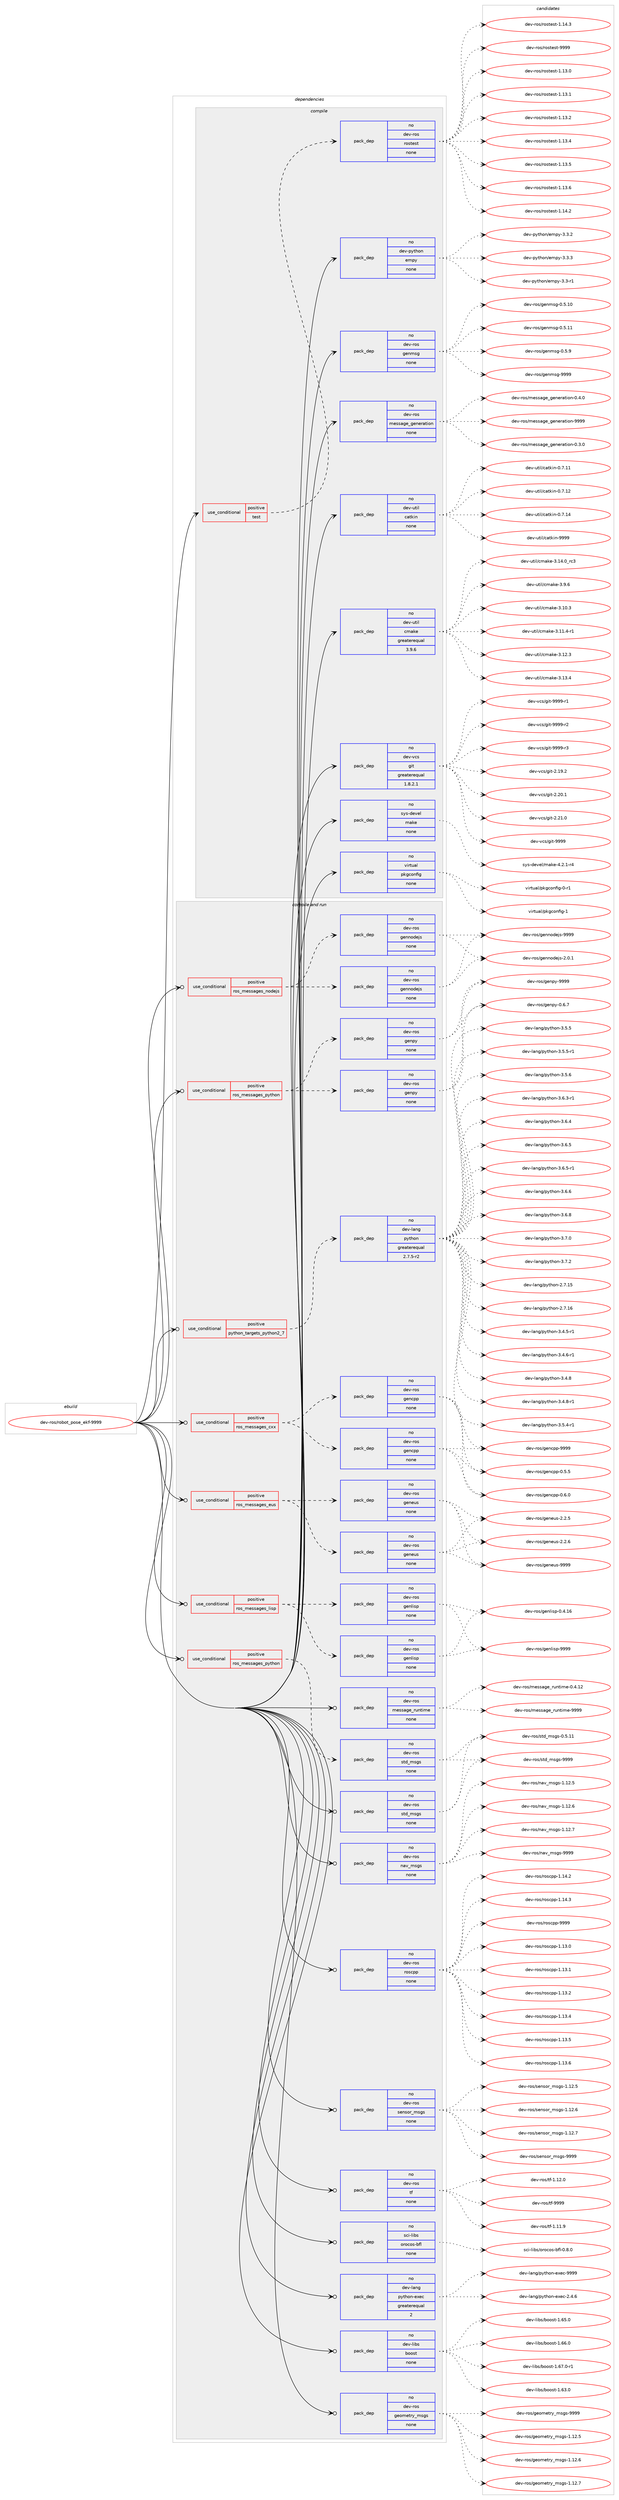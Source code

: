 digraph prolog {

# *************
# Graph options
# *************

newrank=true;
concentrate=true;
compound=true;
graph [rankdir=LR,fontname=Helvetica,fontsize=10,ranksep=1.5];#, ranksep=2.5, nodesep=0.2];
edge  [arrowhead=vee];
node  [fontname=Helvetica,fontsize=10];

# **********
# The ebuild
# **********

subgraph cluster_leftcol {
color=gray;
rank=same;
label=<<i>ebuild</i>>;
id [label="dev-ros/robot_pose_ekf-9999", color=red, width=4, href="../dev-ros/robot_pose_ekf-9999.svg"];
}

# ****************
# The dependencies
# ****************

subgraph cluster_midcol {
color=gray;
label=<<i>dependencies</i>>;
subgraph cluster_compile {
fillcolor="#eeeeee";
style=filled;
label=<<i>compile</i>>;
subgraph cond389588 {
dependency1463322 [label=<<TABLE BORDER="0" CELLBORDER="1" CELLSPACING="0" CELLPADDING="4"><TR><TD ROWSPAN="3" CELLPADDING="10">use_conditional</TD></TR><TR><TD>positive</TD></TR><TR><TD>test</TD></TR></TABLE>>, shape=none, color=red];
subgraph pack1050344 {
dependency1463323 [label=<<TABLE BORDER="0" CELLBORDER="1" CELLSPACING="0" CELLPADDING="4" WIDTH="220"><TR><TD ROWSPAN="6" CELLPADDING="30">pack_dep</TD></TR><TR><TD WIDTH="110">no</TD></TR><TR><TD>dev-ros</TD></TR><TR><TD>rostest</TD></TR><TR><TD>none</TD></TR><TR><TD></TD></TR></TABLE>>, shape=none, color=blue];
}
dependency1463322:e -> dependency1463323:w [weight=20,style="dashed",arrowhead="vee"];
}
id:e -> dependency1463322:w [weight=20,style="solid",arrowhead="vee"];
subgraph pack1050345 {
dependency1463324 [label=<<TABLE BORDER="0" CELLBORDER="1" CELLSPACING="0" CELLPADDING="4" WIDTH="220"><TR><TD ROWSPAN="6" CELLPADDING="30">pack_dep</TD></TR><TR><TD WIDTH="110">no</TD></TR><TR><TD>dev-python</TD></TR><TR><TD>empy</TD></TR><TR><TD>none</TD></TR><TR><TD></TD></TR></TABLE>>, shape=none, color=blue];
}
id:e -> dependency1463324:w [weight=20,style="solid",arrowhead="vee"];
subgraph pack1050346 {
dependency1463325 [label=<<TABLE BORDER="0" CELLBORDER="1" CELLSPACING="0" CELLPADDING="4" WIDTH="220"><TR><TD ROWSPAN="6" CELLPADDING="30">pack_dep</TD></TR><TR><TD WIDTH="110">no</TD></TR><TR><TD>dev-ros</TD></TR><TR><TD>genmsg</TD></TR><TR><TD>none</TD></TR><TR><TD></TD></TR></TABLE>>, shape=none, color=blue];
}
id:e -> dependency1463325:w [weight=20,style="solid",arrowhead="vee"];
subgraph pack1050347 {
dependency1463326 [label=<<TABLE BORDER="0" CELLBORDER="1" CELLSPACING="0" CELLPADDING="4" WIDTH="220"><TR><TD ROWSPAN="6" CELLPADDING="30">pack_dep</TD></TR><TR><TD WIDTH="110">no</TD></TR><TR><TD>dev-ros</TD></TR><TR><TD>message_generation</TD></TR><TR><TD>none</TD></TR><TR><TD></TD></TR></TABLE>>, shape=none, color=blue];
}
id:e -> dependency1463326:w [weight=20,style="solid",arrowhead="vee"];
subgraph pack1050348 {
dependency1463327 [label=<<TABLE BORDER="0" CELLBORDER="1" CELLSPACING="0" CELLPADDING="4" WIDTH="220"><TR><TD ROWSPAN="6" CELLPADDING="30">pack_dep</TD></TR><TR><TD WIDTH="110">no</TD></TR><TR><TD>dev-util</TD></TR><TR><TD>catkin</TD></TR><TR><TD>none</TD></TR><TR><TD></TD></TR></TABLE>>, shape=none, color=blue];
}
id:e -> dependency1463327:w [weight=20,style="solid",arrowhead="vee"];
subgraph pack1050349 {
dependency1463328 [label=<<TABLE BORDER="0" CELLBORDER="1" CELLSPACING="0" CELLPADDING="4" WIDTH="220"><TR><TD ROWSPAN="6" CELLPADDING="30">pack_dep</TD></TR><TR><TD WIDTH="110">no</TD></TR><TR><TD>dev-util</TD></TR><TR><TD>cmake</TD></TR><TR><TD>greaterequal</TD></TR><TR><TD>3.9.6</TD></TR></TABLE>>, shape=none, color=blue];
}
id:e -> dependency1463328:w [weight=20,style="solid",arrowhead="vee"];
subgraph pack1050350 {
dependency1463329 [label=<<TABLE BORDER="0" CELLBORDER="1" CELLSPACING="0" CELLPADDING="4" WIDTH="220"><TR><TD ROWSPAN="6" CELLPADDING="30">pack_dep</TD></TR><TR><TD WIDTH="110">no</TD></TR><TR><TD>dev-vcs</TD></TR><TR><TD>git</TD></TR><TR><TD>greaterequal</TD></TR><TR><TD>1.8.2.1</TD></TR></TABLE>>, shape=none, color=blue];
}
id:e -> dependency1463329:w [weight=20,style="solid",arrowhead="vee"];
subgraph pack1050351 {
dependency1463330 [label=<<TABLE BORDER="0" CELLBORDER="1" CELLSPACING="0" CELLPADDING="4" WIDTH="220"><TR><TD ROWSPAN="6" CELLPADDING="30">pack_dep</TD></TR><TR><TD WIDTH="110">no</TD></TR><TR><TD>sys-devel</TD></TR><TR><TD>make</TD></TR><TR><TD>none</TD></TR><TR><TD></TD></TR></TABLE>>, shape=none, color=blue];
}
id:e -> dependency1463330:w [weight=20,style="solid",arrowhead="vee"];
subgraph pack1050352 {
dependency1463331 [label=<<TABLE BORDER="0" CELLBORDER="1" CELLSPACING="0" CELLPADDING="4" WIDTH="220"><TR><TD ROWSPAN="6" CELLPADDING="30">pack_dep</TD></TR><TR><TD WIDTH="110">no</TD></TR><TR><TD>virtual</TD></TR><TR><TD>pkgconfig</TD></TR><TR><TD>none</TD></TR><TR><TD></TD></TR></TABLE>>, shape=none, color=blue];
}
id:e -> dependency1463331:w [weight=20,style="solid",arrowhead="vee"];
}
subgraph cluster_compileandrun {
fillcolor="#eeeeee";
style=filled;
label=<<i>compile and run</i>>;
subgraph cond389589 {
dependency1463332 [label=<<TABLE BORDER="0" CELLBORDER="1" CELLSPACING="0" CELLPADDING="4"><TR><TD ROWSPAN="3" CELLPADDING="10">use_conditional</TD></TR><TR><TD>positive</TD></TR><TR><TD>python_targets_python2_7</TD></TR></TABLE>>, shape=none, color=red];
subgraph pack1050353 {
dependency1463333 [label=<<TABLE BORDER="0" CELLBORDER="1" CELLSPACING="0" CELLPADDING="4" WIDTH="220"><TR><TD ROWSPAN="6" CELLPADDING="30">pack_dep</TD></TR><TR><TD WIDTH="110">no</TD></TR><TR><TD>dev-lang</TD></TR><TR><TD>python</TD></TR><TR><TD>greaterequal</TD></TR><TR><TD>2.7.5-r2</TD></TR></TABLE>>, shape=none, color=blue];
}
dependency1463332:e -> dependency1463333:w [weight=20,style="dashed",arrowhead="vee"];
}
id:e -> dependency1463332:w [weight=20,style="solid",arrowhead="odotvee"];
subgraph cond389590 {
dependency1463334 [label=<<TABLE BORDER="0" CELLBORDER="1" CELLSPACING="0" CELLPADDING="4"><TR><TD ROWSPAN="3" CELLPADDING="10">use_conditional</TD></TR><TR><TD>positive</TD></TR><TR><TD>ros_messages_cxx</TD></TR></TABLE>>, shape=none, color=red];
subgraph pack1050354 {
dependency1463335 [label=<<TABLE BORDER="0" CELLBORDER="1" CELLSPACING="0" CELLPADDING="4" WIDTH="220"><TR><TD ROWSPAN="6" CELLPADDING="30">pack_dep</TD></TR><TR><TD WIDTH="110">no</TD></TR><TR><TD>dev-ros</TD></TR><TR><TD>gencpp</TD></TR><TR><TD>none</TD></TR><TR><TD></TD></TR></TABLE>>, shape=none, color=blue];
}
dependency1463334:e -> dependency1463335:w [weight=20,style="dashed",arrowhead="vee"];
subgraph pack1050355 {
dependency1463336 [label=<<TABLE BORDER="0" CELLBORDER="1" CELLSPACING="0" CELLPADDING="4" WIDTH="220"><TR><TD ROWSPAN="6" CELLPADDING="30">pack_dep</TD></TR><TR><TD WIDTH="110">no</TD></TR><TR><TD>dev-ros</TD></TR><TR><TD>gencpp</TD></TR><TR><TD>none</TD></TR><TR><TD></TD></TR></TABLE>>, shape=none, color=blue];
}
dependency1463334:e -> dependency1463336:w [weight=20,style="dashed",arrowhead="vee"];
}
id:e -> dependency1463334:w [weight=20,style="solid",arrowhead="odotvee"];
subgraph cond389591 {
dependency1463337 [label=<<TABLE BORDER="0" CELLBORDER="1" CELLSPACING="0" CELLPADDING="4"><TR><TD ROWSPAN="3" CELLPADDING="10">use_conditional</TD></TR><TR><TD>positive</TD></TR><TR><TD>ros_messages_eus</TD></TR></TABLE>>, shape=none, color=red];
subgraph pack1050356 {
dependency1463338 [label=<<TABLE BORDER="0" CELLBORDER="1" CELLSPACING="0" CELLPADDING="4" WIDTH="220"><TR><TD ROWSPAN="6" CELLPADDING="30">pack_dep</TD></TR><TR><TD WIDTH="110">no</TD></TR><TR><TD>dev-ros</TD></TR><TR><TD>geneus</TD></TR><TR><TD>none</TD></TR><TR><TD></TD></TR></TABLE>>, shape=none, color=blue];
}
dependency1463337:e -> dependency1463338:w [weight=20,style="dashed",arrowhead="vee"];
subgraph pack1050357 {
dependency1463339 [label=<<TABLE BORDER="0" CELLBORDER="1" CELLSPACING="0" CELLPADDING="4" WIDTH="220"><TR><TD ROWSPAN="6" CELLPADDING="30">pack_dep</TD></TR><TR><TD WIDTH="110">no</TD></TR><TR><TD>dev-ros</TD></TR><TR><TD>geneus</TD></TR><TR><TD>none</TD></TR><TR><TD></TD></TR></TABLE>>, shape=none, color=blue];
}
dependency1463337:e -> dependency1463339:w [weight=20,style="dashed",arrowhead="vee"];
}
id:e -> dependency1463337:w [weight=20,style="solid",arrowhead="odotvee"];
subgraph cond389592 {
dependency1463340 [label=<<TABLE BORDER="0" CELLBORDER="1" CELLSPACING="0" CELLPADDING="4"><TR><TD ROWSPAN="3" CELLPADDING="10">use_conditional</TD></TR><TR><TD>positive</TD></TR><TR><TD>ros_messages_lisp</TD></TR></TABLE>>, shape=none, color=red];
subgraph pack1050358 {
dependency1463341 [label=<<TABLE BORDER="0" CELLBORDER="1" CELLSPACING="0" CELLPADDING="4" WIDTH="220"><TR><TD ROWSPAN="6" CELLPADDING="30">pack_dep</TD></TR><TR><TD WIDTH="110">no</TD></TR><TR><TD>dev-ros</TD></TR><TR><TD>genlisp</TD></TR><TR><TD>none</TD></TR><TR><TD></TD></TR></TABLE>>, shape=none, color=blue];
}
dependency1463340:e -> dependency1463341:w [weight=20,style="dashed",arrowhead="vee"];
subgraph pack1050359 {
dependency1463342 [label=<<TABLE BORDER="0" CELLBORDER="1" CELLSPACING="0" CELLPADDING="4" WIDTH="220"><TR><TD ROWSPAN="6" CELLPADDING="30">pack_dep</TD></TR><TR><TD WIDTH="110">no</TD></TR><TR><TD>dev-ros</TD></TR><TR><TD>genlisp</TD></TR><TR><TD>none</TD></TR><TR><TD></TD></TR></TABLE>>, shape=none, color=blue];
}
dependency1463340:e -> dependency1463342:w [weight=20,style="dashed",arrowhead="vee"];
}
id:e -> dependency1463340:w [weight=20,style="solid",arrowhead="odotvee"];
subgraph cond389593 {
dependency1463343 [label=<<TABLE BORDER="0" CELLBORDER="1" CELLSPACING="0" CELLPADDING="4"><TR><TD ROWSPAN="3" CELLPADDING="10">use_conditional</TD></TR><TR><TD>positive</TD></TR><TR><TD>ros_messages_nodejs</TD></TR></TABLE>>, shape=none, color=red];
subgraph pack1050360 {
dependency1463344 [label=<<TABLE BORDER="0" CELLBORDER="1" CELLSPACING="0" CELLPADDING="4" WIDTH="220"><TR><TD ROWSPAN="6" CELLPADDING="30">pack_dep</TD></TR><TR><TD WIDTH="110">no</TD></TR><TR><TD>dev-ros</TD></TR><TR><TD>gennodejs</TD></TR><TR><TD>none</TD></TR><TR><TD></TD></TR></TABLE>>, shape=none, color=blue];
}
dependency1463343:e -> dependency1463344:w [weight=20,style="dashed",arrowhead="vee"];
subgraph pack1050361 {
dependency1463345 [label=<<TABLE BORDER="0" CELLBORDER="1" CELLSPACING="0" CELLPADDING="4" WIDTH="220"><TR><TD ROWSPAN="6" CELLPADDING="30">pack_dep</TD></TR><TR><TD WIDTH="110">no</TD></TR><TR><TD>dev-ros</TD></TR><TR><TD>gennodejs</TD></TR><TR><TD>none</TD></TR><TR><TD></TD></TR></TABLE>>, shape=none, color=blue];
}
dependency1463343:e -> dependency1463345:w [weight=20,style="dashed",arrowhead="vee"];
}
id:e -> dependency1463343:w [weight=20,style="solid",arrowhead="odotvee"];
subgraph cond389594 {
dependency1463346 [label=<<TABLE BORDER="0" CELLBORDER="1" CELLSPACING="0" CELLPADDING="4"><TR><TD ROWSPAN="3" CELLPADDING="10">use_conditional</TD></TR><TR><TD>positive</TD></TR><TR><TD>ros_messages_python</TD></TR></TABLE>>, shape=none, color=red];
subgraph pack1050362 {
dependency1463347 [label=<<TABLE BORDER="0" CELLBORDER="1" CELLSPACING="0" CELLPADDING="4" WIDTH="220"><TR><TD ROWSPAN="6" CELLPADDING="30">pack_dep</TD></TR><TR><TD WIDTH="110">no</TD></TR><TR><TD>dev-ros</TD></TR><TR><TD>genpy</TD></TR><TR><TD>none</TD></TR><TR><TD></TD></TR></TABLE>>, shape=none, color=blue];
}
dependency1463346:e -> dependency1463347:w [weight=20,style="dashed",arrowhead="vee"];
subgraph pack1050363 {
dependency1463348 [label=<<TABLE BORDER="0" CELLBORDER="1" CELLSPACING="0" CELLPADDING="4" WIDTH="220"><TR><TD ROWSPAN="6" CELLPADDING="30">pack_dep</TD></TR><TR><TD WIDTH="110">no</TD></TR><TR><TD>dev-ros</TD></TR><TR><TD>genpy</TD></TR><TR><TD>none</TD></TR><TR><TD></TD></TR></TABLE>>, shape=none, color=blue];
}
dependency1463346:e -> dependency1463348:w [weight=20,style="dashed",arrowhead="vee"];
}
id:e -> dependency1463346:w [weight=20,style="solid",arrowhead="odotvee"];
subgraph cond389595 {
dependency1463349 [label=<<TABLE BORDER="0" CELLBORDER="1" CELLSPACING="0" CELLPADDING="4"><TR><TD ROWSPAN="3" CELLPADDING="10">use_conditional</TD></TR><TR><TD>positive</TD></TR><TR><TD>ros_messages_python</TD></TR></TABLE>>, shape=none, color=red];
subgraph pack1050364 {
dependency1463350 [label=<<TABLE BORDER="0" CELLBORDER="1" CELLSPACING="0" CELLPADDING="4" WIDTH="220"><TR><TD ROWSPAN="6" CELLPADDING="30">pack_dep</TD></TR><TR><TD WIDTH="110">no</TD></TR><TR><TD>dev-ros</TD></TR><TR><TD>std_msgs</TD></TR><TR><TD>none</TD></TR><TR><TD></TD></TR></TABLE>>, shape=none, color=blue];
}
dependency1463349:e -> dependency1463350:w [weight=20,style="dashed",arrowhead="vee"];
}
id:e -> dependency1463349:w [weight=20,style="solid",arrowhead="odotvee"];
subgraph pack1050365 {
dependency1463351 [label=<<TABLE BORDER="0" CELLBORDER="1" CELLSPACING="0" CELLPADDING="4" WIDTH="220"><TR><TD ROWSPAN="6" CELLPADDING="30">pack_dep</TD></TR><TR><TD WIDTH="110">no</TD></TR><TR><TD>dev-lang</TD></TR><TR><TD>python-exec</TD></TR><TR><TD>greaterequal</TD></TR><TR><TD>2</TD></TR></TABLE>>, shape=none, color=blue];
}
id:e -> dependency1463351:w [weight=20,style="solid",arrowhead="odotvee"];
subgraph pack1050366 {
dependency1463352 [label=<<TABLE BORDER="0" CELLBORDER="1" CELLSPACING="0" CELLPADDING="4" WIDTH="220"><TR><TD ROWSPAN="6" CELLPADDING="30">pack_dep</TD></TR><TR><TD WIDTH="110">no</TD></TR><TR><TD>dev-libs</TD></TR><TR><TD>boost</TD></TR><TR><TD>none</TD></TR><TR><TD></TD></TR></TABLE>>, shape=none, color=blue];
}
id:e -> dependency1463352:w [weight=20,style="solid",arrowhead="odotvee"];
subgraph pack1050367 {
dependency1463353 [label=<<TABLE BORDER="0" CELLBORDER="1" CELLSPACING="0" CELLPADDING="4" WIDTH="220"><TR><TD ROWSPAN="6" CELLPADDING="30">pack_dep</TD></TR><TR><TD WIDTH="110">no</TD></TR><TR><TD>dev-ros</TD></TR><TR><TD>geometry_msgs</TD></TR><TR><TD>none</TD></TR><TR><TD></TD></TR></TABLE>>, shape=none, color=blue];
}
id:e -> dependency1463353:w [weight=20,style="solid",arrowhead="odotvee"];
subgraph pack1050368 {
dependency1463354 [label=<<TABLE BORDER="0" CELLBORDER="1" CELLSPACING="0" CELLPADDING="4" WIDTH="220"><TR><TD ROWSPAN="6" CELLPADDING="30">pack_dep</TD></TR><TR><TD WIDTH="110">no</TD></TR><TR><TD>dev-ros</TD></TR><TR><TD>message_runtime</TD></TR><TR><TD>none</TD></TR><TR><TD></TD></TR></TABLE>>, shape=none, color=blue];
}
id:e -> dependency1463354:w [weight=20,style="solid",arrowhead="odotvee"];
subgraph pack1050369 {
dependency1463355 [label=<<TABLE BORDER="0" CELLBORDER="1" CELLSPACING="0" CELLPADDING="4" WIDTH="220"><TR><TD ROWSPAN="6" CELLPADDING="30">pack_dep</TD></TR><TR><TD WIDTH="110">no</TD></TR><TR><TD>dev-ros</TD></TR><TR><TD>nav_msgs</TD></TR><TR><TD>none</TD></TR><TR><TD></TD></TR></TABLE>>, shape=none, color=blue];
}
id:e -> dependency1463355:w [weight=20,style="solid",arrowhead="odotvee"];
subgraph pack1050370 {
dependency1463356 [label=<<TABLE BORDER="0" CELLBORDER="1" CELLSPACING="0" CELLPADDING="4" WIDTH="220"><TR><TD ROWSPAN="6" CELLPADDING="30">pack_dep</TD></TR><TR><TD WIDTH="110">no</TD></TR><TR><TD>dev-ros</TD></TR><TR><TD>roscpp</TD></TR><TR><TD>none</TD></TR><TR><TD></TD></TR></TABLE>>, shape=none, color=blue];
}
id:e -> dependency1463356:w [weight=20,style="solid",arrowhead="odotvee"];
subgraph pack1050371 {
dependency1463357 [label=<<TABLE BORDER="0" CELLBORDER="1" CELLSPACING="0" CELLPADDING="4" WIDTH="220"><TR><TD ROWSPAN="6" CELLPADDING="30">pack_dep</TD></TR><TR><TD WIDTH="110">no</TD></TR><TR><TD>dev-ros</TD></TR><TR><TD>sensor_msgs</TD></TR><TR><TD>none</TD></TR><TR><TD></TD></TR></TABLE>>, shape=none, color=blue];
}
id:e -> dependency1463357:w [weight=20,style="solid",arrowhead="odotvee"];
subgraph pack1050372 {
dependency1463358 [label=<<TABLE BORDER="0" CELLBORDER="1" CELLSPACING="0" CELLPADDING="4" WIDTH="220"><TR><TD ROWSPAN="6" CELLPADDING="30">pack_dep</TD></TR><TR><TD WIDTH="110">no</TD></TR><TR><TD>dev-ros</TD></TR><TR><TD>std_msgs</TD></TR><TR><TD>none</TD></TR><TR><TD></TD></TR></TABLE>>, shape=none, color=blue];
}
id:e -> dependency1463358:w [weight=20,style="solid",arrowhead="odotvee"];
subgraph pack1050373 {
dependency1463359 [label=<<TABLE BORDER="0" CELLBORDER="1" CELLSPACING="0" CELLPADDING="4" WIDTH="220"><TR><TD ROWSPAN="6" CELLPADDING="30">pack_dep</TD></TR><TR><TD WIDTH="110">no</TD></TR><TR><TD>dev-ros</TD></TR><TR><TD>tf</TD></TR><TR><TD>none</TD></TR><TR><TD></TD></TR></TABLE>>, shape=none, color=blue];
}
id:e -> dependency1463359:w [weight=20,style="solid",arrowhead="odotvee"];
subgraph pack1050374 {
dependency1463360 [label=<<TABLE BORDER="0" CELLBORDER="1" CELLSPACING="0" CELLPADDING="4" WIDTH="220"><TR><TD ROWSPAN="6" CELLPADDING="30">pack_dep</TD></TR><TR><TD WIDTH="110">no</TD></TR><TR><TD>sci-libs</TD></TR><TR><TD>orocos-bfl</TD></TR><TR><TD>none</TD></TR><TR><TD></TD></TR></TABLE>>, shape=none, color=blue];
}
id:e -> dependency1463360:w [weight=20,style="solid",arrowhead="odotvee"];
}
subgraph cluster_run {
fillcolor="#eeeeee";
style=filled;
label=<<i>run</i>>;
}
}

# **************
# The candidates
# **************

subgraph cluster_choices {
rank=same;
color=gray;
label=<<i>candidates</i>>;

subgraph choice1050344 {
color=black;
nodesep=1;
choice100101118451141111154711411111511610111511645494649514648 [label="dev-ros/rostest-1.13.0", color=red, width=4,href="../dev-ros/rostest-1.13.0.svg"];
choice100101118451141111154711411111511610111511645494649514649 [label="dev-ros/rostest-1.13.1", color=red, width=4,href="../dev-ros/rostest-1.13.1.svg"];
choice100101118451141111154711411111511610111511645494649514650 [label="dev-ros/rostest-1.13.2", color=red, width=4,href="../dev-ros/rostest-1.13.2.svg"];
choice100101118451141111154711411111511610111511645494649514652 [label="dev-ros/rostest-1.13.4", color=red, width=4,href="../dev-ros/rostest-1.13.4.svg"];
choice100101118451141111154711411111511610111511645494649514653 [label="dev-ros/rostest-1.13.5", color=red, width=4,href="../dev-ros/rostest-1.13.5.svg"];
choice100101118451141111154711411111511610111511645494649514654 [label="dev-ros/rostest-1.13.6", color=red, width=4,href="../dev-ros/rostest-1.13.6.svg"];
choice100101118451141111154711411111511610111511645494649524650 [label="dev-ros/rostest-1.14.2", color=red, width=4,href="../dev-ros/rostest-1.14.2.svg"];
choice100101118451141111154711411111511610111511645494649524651 [label="dev-ros/rostest-1.14.3", color=red, width=4,href="../dev-ros/rostest-1.14.3.svg"];
choice10010111845114111115471141111151161011151164557575757 [label="dev-ros/rostest-9999", color=red, width=4,href="../dev-ros/rostest-9999.svg"];
dependency1463323:e -> choice100101118451141111154711411111511610111511645494649514648:w [style=dotted,weight="100"];
dependency1463323:e -> choice100101118451141111154711411111511610111511645494649514649:w [style=dotted,weight="100"];
dependency1463323:e -> choice100101118451141111154711411111511610111511645494649514650:w [style=dotted,weight="100"];
dependency1463323:e -> choice100101118451141111154711411111511610111511645494649514652:w [style=dotted,weight="100"];
dependency1463323:e -> choice100101118451141111154711411111511610111511645494649514653:w [style=dotted,weight="100"];
dependency1463323:e -> choice100101118451141111154711411111511610111511645494649514654:w [style=dotted,weight="100"];
dependency1463323:e -> choice100101118451141111154711411111511610111511645494649524650:w [style=dotted,weight="100"];
dependency1463323:e -> choice100101118451141111154711411111511610111511645494649524651:w [style=dotted,weight="100"];
dependency1463323:e -> choice10010111845114111115471141111151161011151164557575757:w [style=dotted,weight="100"];
}
subgraph choice1050345 {
color=black;
nodesep=1;
choice1001011184511212111610411111047101109112121455146514511449 [label="dev-python/empy-3.3-r1", color=red, width=4,href="../dev-python/empy-3.3-r1.svg"];
choice1001011184511212111610411111047101109112121455146514650 [label="dev-python/empy-3.3.2", color=red, width=4,href="../dev-python/empy-3.3.2.svg"];
choice1001011184511212111610411111047101109112121455146514651 [label="dev-python/empy-3.3.3", color=red, width=4,href="../dev-python/empy-3.3.3.svg"];
dependency1463324:e -> choice1001011184511212111610411111047101109112121455146514511449:w [style=dotted,weight="100"];
dependency1463324:e -> choice1001011184511212111610411111047101109112121455146514650:w [style=dotted,weight="100"];
dependency1463324:e -> choice1001011184511212111610411111047101109112121455146514651:w [style=dotted,weight="100"];
}
subgraph choice1050346 {
color=black;
nodesep=1;
choice100101118451141111154710310111010911510345484653464948 [label="dev-ros/genmsg-0.5.10", color=red, width=4,href="../dev-ros/genmsg-0.5.10.svg"];
choice100101118451141111154710310111010911510345484653464949 [label="dev-ros/genmsg-0.5.11", color=red, width=4,href="../dev-ros/genmsg-0.5.11.svg"];
choice1001011184511411111547103101110109115103454846534657 [label="dev-ros/genmsg-0.5.9", color=red, width=4,href="../dev-ros/genmsg-0.5.9.svg"];
choice10010111845114111115471031011101091151034557575757 [label="dev-ros/genmsg-9999", color=red, width=4,href="../dev-ros/genmsg-9999.svg"];
dependency1463325:e -> choice100101118451141111154710310111010911510345484653464948:w [style=dotted,weight="100"];
dependency1463325:e -> choice100101118451141111154710310111010911510345484653464949:w [style=dotted,weight="100"];
dependency1463325:e -> choice1001011184511411111547103101110109115103454846534657:w [style=dotted,weight="100"];
dependency1463325:e -> choice10010111845114111115471031011101091151034557575757:w [style=dotted,weight="100"];
}
subgraph choice1050347 {
color=black;
nodesep=1;
choice1001011184511411111547109101115115971031019510310111010111497116105111110454846514648 [label="dev-ros/message_generation-0.3.0", color=red, width=4,href="../dev-ros/message_generation-0.3.0.svg"];
choice1001011184511411111547109101115115971031019510310111010111497116105111110454846524648 [label="dev-ros/message_generation-0.4.0", color=red, width=4,href="../dev-ros/message_generation-0.4.0.svg"];
choice10010111845114111115471091011151159710310195103101110101114971161051111104557575757 [label="dev-ros/message_generation-9999", color=red, width=4,href="../dev-ros/message_generation-9999.svg"];
dependency1463326:e -> choice1001011184511411111547109101115115971031019510310111010111497116105111110454846514648:w [style=dotted,weight="100"];
dependency1463326:e -> choice1001011184511411111547109101115115971031019510310111010111497116105111110454846524648:w [style=dotted,weight="100"];
dependency1463326:e -> choice10010111845114111115471091011151159710310195103101110101114971161051111104557575757:w [style=dotted,weight="100"];
}
subgraph choice1050348 {
color=black;
nodesep=1;
choice1001011184511711610510847999711610710511045484655464949 [label="dev-util/catkin-0.7.11", color=red, width=4,href="../dev-util/catkin-0.7.11.svg"];
choice1001011184511711610510847999711610710511045484655464950 [label="dev-util/catkin-0.7.12", color=red, width=4,href="../dev-util/catkin-0.7.12.svg"];
choice1001011184511711610510847999711610710511045484655464952 [label="dev-util/catkin-0.7.14", color=red, width=4,href="../dev-util/catkin-0.7.14.svg"];
choice100101118451171161051084799971161071051104557575757 [label="dev-util/catkin-9999", color=red, width=4,href="../dev-util/catkin-9999.svg"];
dependency1463327:e -> choice1001011184511711610510847999711610710511045484655464949:w [style=dotted,weight="100"];
dependency1463327:e -> choice1001011184511711610510847999711610710511045484655464950:w [style=dotted,weight="100"];
dependency1463327:e -> choice1001011184511711610510847999711610710511045484655464952:w [style=dotted,weight="100"];
dependency1463327:e -> choice100101118451171161051084799971161071051104557575757:w [style=dotted,weight="100"];
}
subgraph choice1050349 {
color=black;
nodesep=1;
choice1001011184511711610510847991099710710145514649484651 [label="dev-util/cmake-3.10.3", color=red, width=4,href="../dev-util/cmake-3.10.3.svg"];
choice10010111845117116105108479910997107101455146494946524511449 [label="dev-util/cmake-3.11.4-r1", color=red, width=4,href="../dev-util/cmake-3.11.4-r1.svg"];
choice1001011184511711610510847991099710710145514649504651 [label="dev-util/cmake-3.12.3", color=red, width=4,href="../dev-util/cmake-3.12.3.svg"];
choice1001011184511711610510847991099710710145514649514652 [label="dev-util/cmake-3.13.4", color=red, width=4,href="../dev-util/cmake-3.13.4.svg"];
choice1001011184511711610510847991099710710145514649524648951149951 [label="dev-util/cmake-3.14.0_rc3", color=red, width=4,href="../dev-util/cmake-3.14.0_rc3.svg"];
choice10010111845117116105108479910997107101455146574654 [label="dev-util/cmake-3.9.6", color=red, width=4,href="../dev-util/cmake-3.9.6.svg"];
dependency1463328:e -> choice1001011184511711610510847991099710710145514649484651:w [style=dotted,weight="100"];
dependency1463328:e -> choice10010111845117116105108479910997107101455146494946524511449:w [style=dotted,weight="100"];
dependency1463328:e -> choice1001011184511711610510847991099710710145514649504651:w [style=dotted,weight="100"];
dependency1463328:e -> choice1001011184511711610510847991099710710145514649514652:w [style=dotted,weight="100"];
dependency1463328:e -> choice1001011184511711610510847991099710710145514649524648951149951:w [style=dotted,weight="100"];
dependency1463328:e -> choice10010111845117116105108479910997107101455146574654:w [style=dotted,weight="100"];
}
subgraph choice1050350 {
color=black;
nodesep=1;
choice10010111845118991154710310511645504649574650 [label="dev-vcs/git-2.19.2", color=red, width=4,href="../dev-vcs/git-2.19.2.svg"];
choice10010111845118991154710310511645504650484649 [label="dev-vcs/git-2.20.1", color=red, width=4,href="../dev-vcs/git-2.20.1.svg"];
choice10010111845118991154710310511645504650494648 [label="dev-vcs/git-2.21.0", color=red, width=4,href="../dev-vcs/git-2.21.0.svg"];
choice1001011184511899115471031051164557575757 [label="dev-vcs/git-9999", color=red, width=4,href="../dev-vcs/git-9999.svg"];
choice10010111845118991154710310511645575757574511449 [label="dev-vcs/git-9999-r1", color=red, width=4,href="../dev-vcs/git-9999-r1.svg"];
choice10010111845118991154710310511645575757574511450 [label="dev-vcs/git-9999-r2", color=red, width=4,href="../dev-vcs/git-9999-r2.svg"];
choice10010111845118991154710310511645575757574511451 [label="dev-vcs/git-9999-r3", color=red, width=4,href="../dev-vcs/git-9999-r3.svg"];
dependency1463329:e -> choice10010111845118991154710310511645504649574650:w [style=dotted,weight="100"];
dependency1463329:e -> choice10010111845118991154710310511645504650484649:w [style=dotted,weight="100"];
dependency1463329:e -> choice10010111845118991154710310511645504650494648:w [style=dotted,weight="100"];
dependency1463329:e -> choice1001011184511899115471031051164557575757:w [style=dotted,weight="100"];
dependency1463329:e -> choice10010111845118991154710310511645575757574511449:w [style=dotted,weight="100"];
dependency1463329:e -> choice10010111845118991154710310511645575757574511450:w [style=dotted,weight="100"];
dependency1463329:e -> choice10010111845118991154710310511645575757574511451:w [style=dotted,weight="100"];
}
subgraph choice1050351 {
color=black;
nodesep=1;
choice1151211154510010111810110847109971071014552465046494511452 [label="sys-devel/make-4.2.1-r4", color=red, width=4,href="../sys-devel/make-4.2.1-r4.svg"];
dependency1463330:e -> choice1151211154510010111810110847109971071014552465046494511452:w [style=dotted,weight="100"];
}
subgraph choice1050352 {
color=black;
nodesep=1;
choice11810511411611797108471121071039911111010210510345484511449 [label="virtual/pkgconfig-0-r1", color=red, width=4,href="../virtual/pkgconfig-0-r1.svg"];
choice1181051141161179710847112107103991111101021051034549 [label="virtual/pkgconfig-1", color=red, width=4,href="../virtual/pkgconfig-1.svg"];
dependency1463331:e -> choice11810511411611797108471121071039911111010210510345484511449:w [style=dotted,weight="100"];
dependency1463331:e -> choice1181051141161179710847112107103991111101021051034549:w [style=dotted,weight="100"];
}
subgraph choice1050353 {
color=black;
nodesep=1;
choice10010111845108971101034711212111610411111045504655464953 [label="dev-lang/python-2.7.15", color=red, width=4,href="../dev-lang/python-2.7.15.svg"];
choice10010111845108971101034711212111610411111045504655464954 [label="dev-lang/python-2.7.16", color=red, width=4,href="../dev-lang/python-2.7.16.svg"];
choice1001011184510897110103471121211161041111104551465246534511449 [label="dev-lang/python-3.4.5-r1", color=red, width=4,href="../dev-lang/python-3.4.5-r1.svg"];
choice1001011184510897110103471121211161041111104551465246544511449 [label="dev-lang/python-3.4.6-r1", color=red, width=4,href="../dev-lang/python-3.4.6-r1.svg"];
choice100101118451089711010347112121116104111110455146524656 [label="dev-lang/python-3.4.8", color=red, width=4,href="../dev-lang/python-3.4.8.svg"];
choice1001011184510897110103471121211161041111104551465246564511449 [label="dev-lang/python-3.4.8-r1", color=red, width=4,href="../dev-lang/python-3.4.8-r1.svg"];
choice1001011184510897110103471121211161041111104551465346524511449 [label="dev-lang/python-3.5.4-r1", color=red, width=4,href="../dev-lang/python-3.5.4-r1.svg"];
choice100101118451089711010347112121116104111110455146534653 [label="dev-lang/python-3.5.5", color=red, width=4,href="../dev-lang/python-3.5.5.svg"];
choice1001011184510897110103471121211161041111104551465346534511449 [label="dev-lang/python-3.5.5-r1", color=red, width=4,href="../dev-lang/python-3.5.5-r1.svg"];
choice100101118451089711010347112121116104111110455146534654 [label="dev-lang/python-3.5.6", color=red, width=4,href="../dev-lang/python-3.5.6.svg"];
choice1001011184510897110103471121211161041111104551465446514511449 [label="dev-lang/python-3.6.3-r1", color=red, width=4,href="../dev-lang/python-3.6.3-r1.svg"];
choice100101118451089711010347112121116104111110455146544652 [label="dev-lang/python-3.6.4", color=red, width=4,href="../dev-lang/python-3.6.4.svg"];
choice100101118451089711010347112121116104111110455146544653 [label="dev-lang/python-3.6.5", color=red, width=4,href="../dev-lang/python-3.6.5.svg"];
choice1001011184510897110103471121211161041111104551465446534511449 [label="dev-lang/python-3.6.5-r1", color=red, width=4,href="../dev-lang/python-3.6.5-r1.svg"];
choice100101118451089711010347112121116104111110455146544654 [label="dev-lang/python-3.6.6", color=red, width=4,href="../dev-lang/python-3.6.6.svg"];
choice100101118451089711010347112121116104111110455146544656 [label="dev-lang/python-3.6.8", color=red, width=4,href="../dev-lang/python-3.6.8.svg"];
choice100101118451089711010347112121116104111110455146554648 [label="dev-lang/python-3.7.0", color=red, width=4,href="../dev-lang/python-3.7.0.svg"];
choice100101118451089711010347112121116104111110455146554650 [label="dev-lang/python-3.7.2", color=red, width=4,href="../dev-lang/python-3.7.2.svg"];
dependency1463333:e -> choice10010111845108971101034711212111610411111045504655464953:w [style=dotted,weight="100"];
dependency1463333:e -> choice10010111845108971101034711212111610411111045504655464954:w [style=dotted,weight="100"];
dependency1463333:e -> choice1001011184510897110103471121211161041111104551465246534511449:w [style=dotted,weight="100"];
dependency1463333:e -> choice1001011184510897110103471121211161041111104551465246544511449:w [style=dotted,weight="100"];
dependency1463333:e -> choice100101118451089711010347112121116104111110455146524656:w [style=dotted,weight="100"];
dependency1463333:e -> choice1001011184510897110103471121211161041111104551465246564511449:w [style=dotted,weight="100"];
dependency1463333:e -> choice1001011184510897110103471121211161041111104551465346524511449:w [style=dotted,weight="100"];
dependency1463333:e -> choice100101118451089711010347112121116104111110455146534653:w [style=dotted,weight="100"];
dependency1463333:e -> choice1001011184510897110103471121211161041111104551465346534511449:w [style=dotted,weight="100"];
dependency1463333:e -> choice100101118451089711010347112121116104111110455146534654:w [style=dotted,weight="100"];
dependency1463333:e -> choice1001011184510897110103471121211161041111104551465446514511449:w [style=dotted,weight="100"];
dependency1463333:e -> choice100101118451089711010347112121116104111110455146544652:w [style=dotted,weight="100"];
dependency1463333:e -> choice100101118451089711010347112121116104111110455146544653:w [style=dotted,weight="100"];
dependency1463333:e -> choice1001011184510897110103471121211161041111104551465446534511449:w [style=dotted,weight="100"];
dependency1463333:e -> choice100101118451089711010347112121116104111110455146544654:w [style=dotted,weight="100"];
dependency1463333:e -> choice100101118451089711010347112121116104111110455146544656:w [style=dotted,weight="100"];
dependency1463333:e -> choice100101118451089711010347112121116104111110455146554648:w [style=dotted,weight="100"];
dependency1463333:e -> choice100101118451089711010347112121116104111110455146554650:w [style=dotted,weight="100"];
}
subgraph choice1050354 {
color=black;
nodesep=1;
choice100101118451141111154710310111099112112454846534653 [label="dev-ros/gencpp-0.5.5", color=red, width=4,href="../dev-ros/gencpp-0.5.5.svg"];
choice100101118451141111154710310111099112112454846544648 [label="dev-ros/gencpp-0.6.0", color=red, width=4,href="../dev-ros/gencpp-0.6.0.svg"];
choice1001011184511411111547103101110991121124557575757 [label="dev-ros/gencpp-9999", color=red, width=4,href="../dev-ros/gencpp-9999.svg"];
dependency1463335:e -> choice100101118451141111154710310111099112112454846534653:w [style=dotted,weight="100"];
dependency1463335:e -> choice100101118451141111154710310111099112112454846544648:w [style=dotted,weight="100"];
dependency1463335:e -> choice1001011184511411111547103101110991121124557575757:w [style=dotted,weight="100"];
}
subgraph choice1050355 {
color=black;
nodesep=1;
choice100101118451141111154710310111099112112454846534653 [label="dev-ros/gencpp-0.5.5", color=red, width=4,href="../dev-ros/gencpp-0.5.5.svg"];
choice100101118451141111154710310111099112112454846544648 [label="dev-ros/gencpp-0.6.0", color=red, width=4,href="../dev-ros/gencpp-0.6.0.svg"];
choice1001011184511411111547103101110991121124557575757 [label="dev-ros/gencpp-9999", color=red, width=4,href="../dev-ros/gencpp-9999.svg"];
dependency1463336:e -> choice100101118451141111154710310111099112112454846534653:w [style=dotted,weight="100"];
dependency1463336:e -> choice100101118451141111154710310111099112112454846544648:w [style=dotted,weight="100"];
dependency1463336:e -> choice1001011184511411111547103101110991121124557575757:w [style=dotted,weight="100"];
}
subgraph choice1050356 {
color=black;
nodesep=1;
choice1001011184511411111547103101110101117115455046504653 [label="dev-ros/geneus-2.2.5", color=red, width=4,href="../dev-ros/geneus-2.2.5.svg"];
choice1001011184511411111547103101110101117115455046504654 [label="dev-ros/geneus-2.2.6", color=red, width=4,href="../dev-ros/geneus-2.2.6.svg"];
choice10010111845114111115471031011101011171154557575757 [label="dev-ros/geneus-9999", color=red, width=4,href="../dev-ros/geneus-9999.svg"];
dependency1463338:e -> choice1001011184511411111547103101110101117115455046504653:w [style=dotted,weight="100"];
dependency1463338:e -> choice1001011184511411111547103101110101117115455046504654:w [style=dotted,weight="100"];
dependency1463338:e -> choice10010111845114111115471031011101011171154557575757:w [style=dotted,weight="100"];
}
subgraph choice1050357 {
color=black;
nodesep=1;
choice1001011184511411111547103101110101117115455046504653 [label="dev-ros/geneus-2.2.5", color=red, width=4,href="../dev-ros/geneus-2.2.5.svg"];
choice1001011184511411111547103101110101117115455046504654 [label="dev-ros/geneus-2.2.6", color=red, width=4,href="../dev-ros/geneus-2.2.6.svg"];
choice10010111845114111115471031011101011171154557575757 [label="dev-ros/geneus-9999", color=red, width=4,href="../dev-ros/geneus-9999.svg"];
dependency1463339:e -> choice1001011184511411111547103101110101117115455046504653:w [style=dotted,weight="100"];
dependency1463339:e -> choice1001011184511411111547103101110101117115455046504654:w [style=dotted,weight="100"];
dependency1463339:e -> choice10010111845114111115471031011101011171154557575757:w [style=dotted,weight="100"];
}
subgraph choice1050358 {
color=black;
nodesep=1;
choice100101118451141111154710310111010810511511245484652464954 [label="dev-ros/genlisp-0.4.16", color=red, width=4,href="../dev-ros/genlisp-0.4.16.svg"];
choice10010111845114111115471031011101081051151124557575757 [label="dev-ros/genlisp-9999", color=red, width=4,href="../dev-ros/genlisp-9999.svg"];
dependency1463341:e -> choice100101118451141111154710310111010810511511245484652464954:w [style=dotted,weight="100"];
dependency1463341:e -> choice10010111845114111115471031011101081051151124557575757:w [style=dotted,weight="100"];
}
subgraph choice1050359 {
color=black;
nodesep=1;
choice100101118451141111154710310111010810511511245484652464954 [label="dev-ros/genlisp-0.4.16", color=red, width=4,href="../dev-ros/genlisp-0.4.16.svg"];
choice10010111845114111115471031011101081051151124557575757 [label="dev-ros/genlisp-9999", color=red, width=4,href="../dev-ros/genlisp-9999.svg"];
dependency1463342:e -> choice100101118451141111154710310111010810511511245484652464954:w [style=dotted,weight="100"];
dependency1463342:e -> choice10010111845114111115471031011101081051151124557575757:w [style=dotted,weight="100"];
}
subgraph choice1050360 {
color=black;
nodesep=1;
choice1001011184511411111547103101110110111100101106115455046484649 [label="dev-ros/gennodejs-2.0.1", color=red, width=4,href="../dev-ros/gennodejs-2.0.1.svg"];
choice10010111845114111115471031011101101111001011061154557575757 [label="dev-ros/gennodejs-9999", color=red, width=4,href="../dev-ros/gennodejs-9999.svg"];
dependency1463344:e -> choice1001011184511411111547103101110110111100101106115455046484649:w [style=dotted,weight="100"];
dependency1463344:e -> choice10010111845114111115471031011101101111001011061154557575757:w [style=dotted,weight="100"];
}
subgraph choice1050361 {
color=black;
nodesep=1;
choice1001011184511411111547103101110110111100101106115455046484649 [label="dev-ros/gennodejs-2.0.1", color=red, width=4,href="../dev-ros/gennodejs-2.0.1.svg"];
choice10010111845114111115471031011101101111001011061154557575757 [label="dev-ros/gennodejs-9999", color=red, width=4,href="../dev-ros/gennodejs-9999.svg"];
dependency1463345:e -> choice1001011184511411111547103101110110111100101106115455046484649:w [style=dotted,weight="100"];
dependency1463345:e -> choice10010111845114111115471031011101101111001011061154557575757:w [style=dotted,weight="100"];
}
subgraph choice1050362 {
color=black;
nodesep=1;
choice1001011184511411111547103101110112121454846544655 [label="dev-ros/genpy-0.6.7", color=red, width=4,href="../dev-ros/genpy-0.6.7.svg"];
choice10010111845114111115471031011101121214557575757 [label="dev-ros/genpy-9999", color=red, width=4,href="../dev-ros/genpy-9999.svg"];
dependency1463347:e -> choice1001011184511411111547103101110112121454846544655:w [style=dotted,weight="100"];
dependency1463347:e -> choice10010111845114111115471031011101121214557575757:w [style=dotted,weight="100"];
}
subgraph choice1050363 {
color=black;
nodesep=1;
choice1001011184511411111547103101110112121454846544655 [label="dev-ros/genpy-0.6.7", color=red, width=4,href="../dev-ros/genpy-0.6.7.svg"];
choice10010111845114111115471031011101121214557575757 [label="dev-ros/genpy-9999", color=red, width=4,href="../dev-ros/genpy-9999.svg"];
dependency1463348:e -> choice1001011184511411111547103101110112121454846544655:w [style=dotted,weight="100"];
dependency1463348:e -> choice10010111845114111115471031011101121214557575757:w [style=dotted,weight="100"];
}
subgraph choice1050364 {
color=black;
nodesep=1;
choice10010111845114111115471151161009510911510311545484653464949 [label="dev-ros/std_msgs-0.5.11", color=red, width=4,href="../dev-ros/std_msgs-0.5.11.svg"];
choice1001011184511411111547115116100951091151031154557575757 [label="dev-ros/std_msgs-9999", color=red, width=4,href="../dev-ros/std_msgs-9999.svg"];
dependency1463350:e -> choice10010111845114111115471151161009510911510311545484653464949:w [style=dotted,weight="100"];
dependency1463350:e -> choice1001011184511411111547115116100951091151031154557575757:w [style=dotted,weight="100"];
}
subgraph choice1050365 {
color=black;
nodesep=1;
choice1001011184510897110103471121211161041111104510112010199455046524654 [label="dev-lang/python-exec-2.4.6", color=red, width=4,href="../dev-lang/python-exec-2.4.6.svg"];
choice10010111845108971101034711212111610411111045101120101994557575757 [label="dev-lang/python-exec-9999", color=red, width=4,href="../dev-lang/python-exec-9999.svg"];
dependency1463351:e -> choice1001011184510897110103471121211161041111104510112010199455046524654:w [style=dotted,weight="100"];
dependency1463351:e -> choice10010111845108971101034711212111610411111045101120101994557575757:w [style=dotted,weight="100"];
}
subgraph choice1050366 {
color=black;
nodesep=1;
choice1001011184510810598115479811111111511645494654514648 [label="dev-libs/boost-1.63.0", color=red, width=4,href="../dev-libs/boost-1.63.0.svg"];
choice1001011184510810598115479811111111511645494654534648 [label="dev-libs/boost-1.65.0", color=red, width=4,href="../dev-libs/boost-1.65.0.svg"];
choice1001011184510810598115479811111111511645494654544648 [label="dev-libs/boost-1.66.0", color=red, width=4,href="../dev-libs/boost-1.66.0.svg"];
choice10010111845108105981154798111111115116454946545546484511449 [label="dev-libs/boost-1.67.0-r1", color=red, width=4,href="../dev-libs/boost-1.67.0-r1.svg"];
dependency1463352:e -> choice1001011184510810598115479811111111511645494654514648:w [style=dotted,weight="100"];
dependency1463352:e -> choice1001011184510810598115479811111111511645494654534648:w [style=dotted,weight="100"];
dependency1463352:e -> choice1001011184510810598115479811111111511645494654544648:w [style=dotted,weight="100"];
dependency1463352:e -> choice10010111845108105981154798111111115116454946545546484511449:w [style=dotted,weight="100"];
}
subgraph choice1050367 {
color=black;
nodesep=1;
choice10010111845114111115471031011111091011161141219510911510311545494649504653 [label="dev-ros/geometry_msgs-1.12.5", color=red, width=4,href="../dev-ros/geometry_msgs-1.12.5.svg"];
choice10010111845114111115471031011111091011161141219510911510311545494649504654 [label="dev-ros/geometry_msgs-1.12.6", color=red, width=4,href="../dev-ros/geometry_msgs-1.12.6.svg"];
choice10010111845114111115471031011111091011161141219510911510311545494649504655 [label="dev-ros/geometry_msgs-1.12.7", color=red, width=4,href="../dev-ros/geometry_msgs-1.12.7.svg"];
choice1001011184511411111547103101111109101116114121951091151031154557575757 [label="dev-ros/geometry_msgs-9999", color=red, width=4,href="../dev-ros/geometry_msgs-9999.svg"];
dependency1463353:e -> choice10010111845114111115471031011111091011161141219510911510311545494649504653:w [style=dotted,weight="100"];
dependency1463353:e -> choice10010111845114111115471031011111091011161141219510911510311545494649504654:w [style=dotted,weight="100"];
dependency1463353:e -> choice10010111845114111115471031011111091011161141219510911510311545494649504655:w [style=dotted,weight="100"];
dependency1463353:e -> choice1001011184511411111547103101111109101116114121951091151031154557575757:w [style=dotted,weight="100"];
}
subgraph choice1050368 {
color=black;
nodesep=1;
choice1001011184511411111547109101115115971031019511411711011610510910145484652464950 [label="dev-ros/message_runtime-0.4.12", color=red, width=4,href="../dev-ros/message_runtime-0.4.12.svg"];
choice100101118451141111154710910111511597103101951141171101161051091014557575757 [label="dev-ros/message_runtime-9999", color=red, width=4,href="../dev-ros/message_runtime-9999.svg"];
dependency1463354:e -> choice1001011184511411111547109101115115971031019511411711011610510910145484652464950:w [style=dotted,weight="100"];
dependency1463354:e -> choice100101118451141111154710910111511597103101951141171101161051091014557575757:w [style=dotted,weight="100"];
}
subgraph choice1050369 {
color=black;
nodesep=1;
choice1001011184511411111547110971189510911510311545494649504653 [label="dev-ros/nav_msgs-1.12.5", color=red, width=4,href="../dev-ros/nav_msgs-1.12.5.svg"];
choice1001011184511411111547110971189510911510311545494649504654 [label="dev-ros/nav_msgs-1.12.6", color=red, width=4,href="../dev-ros/nav_msgs-1.12.6.svg"];
choice1001011184511411111547110971189510911510311545494649504655 [label="dev-ros/nav_msgs-1.12.7", color=red, width=4,href="../dev-ros/nav_msgs-1.12.7.svg"];
choice100101118451141111154711097118951091151031154557575757 [label="dev-ros/nav_msgs-9999", color=red, width=4,href="../dev-ros/nav_msgs-9999.svg"];
dependency1463355:e -> choice1001011184511411111547110971189510911510311545494649504653:w [style=dotted,weight="100"];
dependency1463355:e -> choice1001011184511411111547110971189510911510311545494649504654:w [style=dotted,weight="100"];
dependency1463355:e -> choice1001011184511411111547110971189510911510311545494649504655:w [style=dotted,weight="100"];
dependency1463355:e -> choice100101118451141111154711097118951091151031154557575757:w [style=dotted,weight="100"];
}
subgraph choice1050370 {
color=black;
nodesep=1;
choice10010111845114111115471141111159911211245494649514648 [label="dev-ros/roscpp-1.13.0", color=red, width=4,href="../dev-ros/roscpp-1.13.0.svg"];
choice10010111845114111115471141111159911211245494649514649 [label="dev-ros/roscpp-1.13.1", color=red, width=4,href="../dev-ros/roscpp-1.13.1.svg"];
choice10010111845114111115471141111159911211245494649514650 [label="dev-ros/roscpp-1.13.2", color=red, width=4,href="../dev-ros/roscpp-1.13.2.svg"];
choice10010111845114111115471141111159911211245494649514652 [label="dev-ros/roscpp-1.13.4", color=red, width=4,href="../dev-ros/roscpp-1.13.4.svg"];
choice10010111845114111115471141111159911211245494649514653 [label="dev-ros/roscpp-1.13.5", color=red, width=4,href="../dev-ros/roscpp-1.13.5.svg"];
choice10010111845114111115471141111159911211245494649514654 [label="dev-ros/roscpp-1.13.6", color=red, width=4,href="../dev-ros/roscpp-1.13.6.svg"];
choice10010111845114111115471141111159911211245494649524650 [label="dev-ros/roscpp-1.14.2", color=red, width=4,href="../dev-ros/roscpp-1.14.2.svg"];
choice10010111845114111115471141111159911211245494649524651 [label="dev-ros/roscpp-1.14.3", color=red, width=4,href="../dev-ros/roscpp-1.14.3.svg"];
choice1001011184511411111547114111115991121124557575757 [label="dev-ros/roscpp-9999", color=red, width=4,href="../dev-ros/roscpp-9999.svg"];
dependency1463356:e -> choice10010111845114111115471141111159911211245494649514648:w [style=dotted,weight="100"];
dependency1463356:e -> choice10010111845114111115471141111159911211245494649514649:w [style=dotted,weight="100"];
dependency1463356:e -> choice10010111845114111115471141111159911211245494649514650:w [style=dotted,weight="100"];
dependency1463356:e -> choice10010111845114111115471141111159911211245494649514652:w [style=dotted,weight="100"];
dependency1463356:e -> choice10010111845114111115471141111159911211245494649514653:w [style=dotted,weight="100"];
dependency1463356:e -> choice10010111845114111115471141111159911211245494649514654:w [style=dotted,weight="100"];
dependency1463356:e -> choice10010111845114111115471141111159911211245494649524650:w [style=dotted,weight="100"];
dependency1463356:e -> choice10010111845114111115471141111159911211245494649524651:w [style=dotted,weight="100"];
dependency1463356:e -> choice1001011184511411111547114111115991121124557575757:w [style=dotted,weight="100"];
}
subgraph choice1050371 {
color=black;
nodesep=1;
choice10010111845114111115471151011101151111149510911510311545494649504653 [label="dev-ros/sensor_msgs-1.12.5", color=red, width=4,href="../dev-ros/sensor_msgs-1.12.5.svg"];
choice10010111845114111115471151011101151111149510911510311545494649504654 [label="dev-ros/sensor_msgs-1.12.6", color=red, width=4,href="../dev-ros/sensor_msgs-1.12.6.svg"];
choice10010111845114111115471151011101151111149510911510311545494649504655 [label="dev-ros/sensor_msgs-1.12.7", color=red, width=4,href="../dev-ros/sensor_msgs-1.12.7.svg"];
choice1001011184511411111547115101110115111114951091151031154557575757 [label="dev-ros/sensor_msgs-9999", color=red, width=4,href="../dev-ros/sensor_msgs-9999.svg"];
dependency1463357:e -> choice10010111845114111115471151011101151111149510911510311545494649504653:w [style=dotted,weight="100"];
dependency1463357:e -> choice10010111845114111115471151011101151111149510911510311545494649504654:w [style=dotted,weight="100"];
dependency1463357:e -> choice10010111845114111115471151011101151111149510911510311545494649504655:w [style=dotted,weight="100"];
dependency1463357:e -> choice1001011184511411111547115101110115111114951091151031154557575757:w [style=dotted,weight="100"];
}
subgraph choice1050372 {
color=black;
nodesep=1;
choice10010111845114111115471151161009510911510311545484653464949 [label="dev-ros/std_msgs-0.5.11", color=red, width=4,href="../dev-ros/std_msgs-0.5.11.svg"];
choice1001011184511411111547115116100951091151031154557575757 [label="dev-ros/std_msgs-9999", color=red, width=4,href="../dev-ros/std_msgs-9999.svg"];
dependency1463358:e -> choice10010111845114111115471151161009510911510311545484653464949:w [style=dotted,weight="100"];
dependency1463358:e -> choice1001011184511411111547115116100951091151031154557575757:w [style=dotted,weight="100"];
}
subgraph choice1050373 {
color=black;
nodesep=1;
choice100101118451141111154711610245494649494657 [label="dev-ros/tf-1.11.9", color=red, width=4,href="../dev-ros/tf-1.11.9.svg"];
choice100101118451141111154711610245494649504648 [label="dev-ros/tf-1.12.0", color=red, width=4,href="../dev-ros/tf-1.12.0.svg"];
choice10010111845114111115471161024557575757 [label="dev-ros/tf-9999", color=red, width=4,href="../dev-ros/tf-9999.svg"];
dependency1463359:e -> choice100101118451141111154711610245494649494657:w [style=dotted,weight="100"];
dependency1463359:e -> choice100101118451141111154711610245494649504648:w [style=dotted,weight="100"];
dependency1463359:e -> choice10010111845114111115471161024557575757:w [style=dotted,weight="100"];
}
subgraph choice1050374 {
color=black;
nodesep=1;
choice11599105451081059811547111114111991111154598102108454846564648 [label="sci-libs/orocos-bfl-0.8.0", color=red, width=4,href="../sci-libs/orocos-bfl-0.8.0.svg"];
dependency1463360:e -> choice11599105451081059811547111114111991111154598102108454846564648:w [style=dotted,weight="100"];
}
}

}
